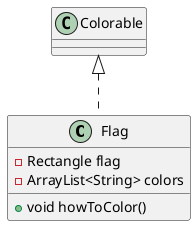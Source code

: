 @startuml
class Flag {
- Rectangle flag
- ArrayList<String> colors
+ void howToColor()
}




Colorable <|.. Flag
@enduml
